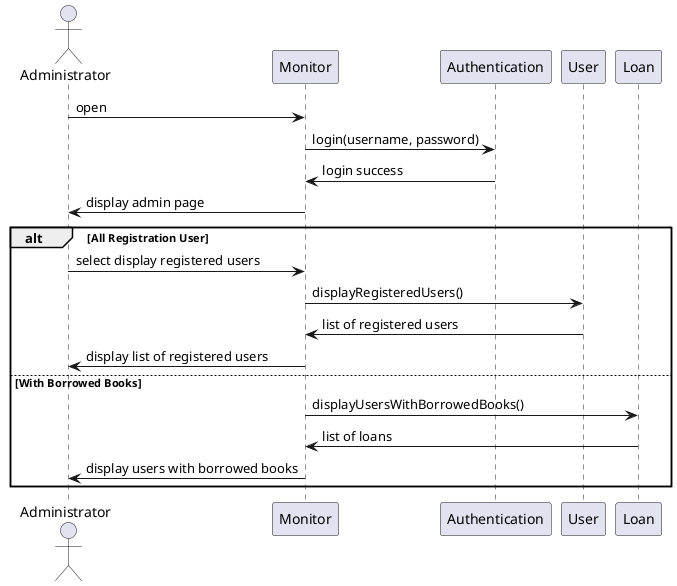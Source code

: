 @startuml
actor Administrator
participant Monitor
participant Authentication
participant User
participant Loan

Administrator -> Monitor: open
Monitor -> Authentication: login(username, password)
Authentication -> Monitor: login success
Monitor -> Administrator: display admin page



alt All Registration User
    Administrator -> Monitor: select display registered users
    Monitor -> User: displayRegisteredUsers()
    User -> Monitor: list of registered users
    Monitor -> Administrator: display list of registered users
else With Borrowed Books
    Monitor -> Loan: displayUsersWithBorrowedBooks()
    Loan -> Monitor: list of loans
    Monitor -> Administrator: display users with borrowed books
end
@enduml
